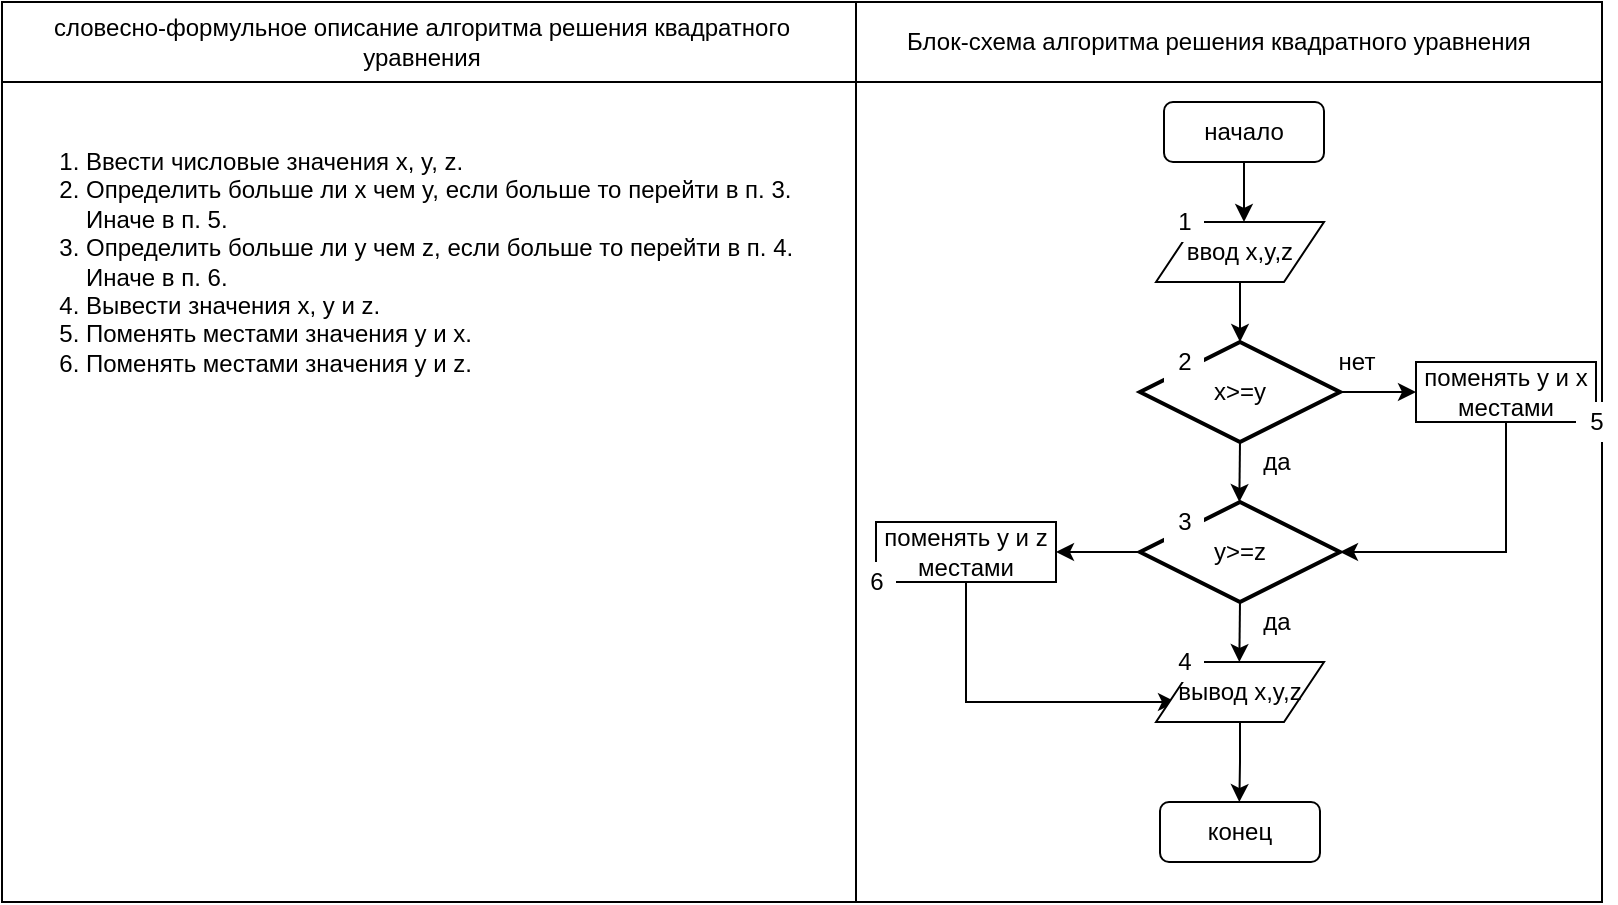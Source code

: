 <mxfile version="15.0.6" type="device"><diagram id="NhL6qSwtbTDJOrT8wTOA" name="Page-1"><mxGraphModel dx="852" dy="470" grid="1" gridSize="10" guides="1" tooltips="1" connect="1" arrows="1" fold="1" page="1" pageScale="1" pageWidth="827" pageHeight="1169" math="0" shadow="0"><root><mxCell id="0"/><mxCell id="1" parent="0"/><mxCell id="u3saoXTdcf8prbgcuRbT-60" value="" style="verticalLabelPosition=bottom;verticalAlign=top;html=1;shape=mxgraph.basic.rect;fillColor2=none;strokeWidth=1;size=20;indent=5;fillColor=#FFFFFF;" vertex="1" parent="1"><mxGeometry x="20" width="800" height="450" as="geometry"/></mxCell><mxCell id="u3saoXTdcf8prbgcuRbT-2" style="edgeStyle=orthogonalEdgeStyle;rounded=0;orthogonalLoop=1;jettySize=auto;html=1;exitX=0.5;exitY=1;exitDx=0;exitDy=0;" edge="1" parent="1" source="u3saoXTdcf8prbgcuRbT-1"><mxGeometry relative="1" as="geometry"><mxPoint x="641" y="110" as="targetPoint"/></mxGeometry></mxCell><mxCell id="u3saoXTdcf8prbgcuRbT-1" value="начало" style="rounded=1;whiteSpace=wrap;html=1;" vertex="1" parent="1"><mxGeometry x="601" y="50" width="80" height="30" as="geometry"/></mxCell><mxCell id="u3saoXTdcf8prbgcuRbT-4" style="edgeStyle=orthogonalEdgeStyle;rounded=0;orthogonalLoop=1;jettySize=auto;html=1;exitX=0.5;exitY=1;exitDx=0;exitDy=0;" edge="1" parent="1" source="u3saoXTdcf8prbgcuRbT-3"><mxGeometry relative="1" as="geometry"><mxPoint x="639" y="170" as="targetPoint"/></mxGeometry></mxCell><mxCell id="u3saoXTdcf8prbgcuRbT-3" value="ввод x,y,z" style="shape=parallelogram;perimeter=parallelogramPerimeter;whiteSpace=wrap;html=1;fixedSize=1;" vertex="1" parent="1"><mxGeometry x="597" y="110" width="84" height="30" as="geometry"/></mxCell><mxCell id="u3saoXTdcf8prbgcuRbT-29" style="edgeStyle=orthogonalEdgeStyle;rounded=0;orthogonalLoop=1;jettySize=auto;html=1;exitX=0.5;exitY=1;exitDx=0;exitDy=0;exitPerimeter=0;" edge="1" parent="1" source="u3saoXTdcf8prbgcuRbT-28"><mxGeometry relative="1" as="geometry"><mxPoint x="638.667" y="250" as="targetPoint"/></mxGeometry></mxCell><mxCell id="u3saoXTdcf8prbgcuRbT-30" style="edgeStyle=orthogonalEdgeStyle;rounded=0;orthogonalLoop=1;jettySize=auto;html=1;exitX=1;exitY=0.5;exitDx=0;exitDy=0;exitPerimeter=0;" edge="1" parent="1" source="u3saoXTdcf8prbgcuRbT-28"><mxGeometry relative="1" as="geometry"><mxPoint x="727" y="195" as="targetPoint"/></mxGeometry></mxCell><mxCell id="u3saoXTdcf8prbgcuRbT-28" value="x&amp;gt;=y" style="strokeWidth=2;html=1;shape=mxgraph.flowchart.decision;whiteSpace=wrap;fontFamily=Helvetica;" vertex="1" parent="1"><mxGeometry x="589" y="170" width="100" height="50" as="geometry"/></mxCell><mxCell id="u3saoXTdcf8prbgcuRbT-31" value="да" style="text;html=1;align=center;verticalAlign=middle;resizable=0;points=[];autosize=1;strokeColor=none;fillColor=none;" vertex="1" parent="1"><mxGeometry x="642" y="220" width="30" height="20" as="geometry"/></mxCell><mxCell id="u3saoXTdcf8prbgcuRbT-32" value="нет" style="text;html=1;align=center;verticalAlign=middle;resizable=0;points=[];autosize=1;strokeColor=none;fillColor=none;" vertex="1" parent="1"><mxGeometry x="682" y="170" width="30" height="20" as="geometry"/></mxCell><mxCell id="u3saoXTdcf8prbgcuRbT-38" style="edgeStyle=orthogonalEdgeStyle;rounded=0;orthogonalLoop=1;jettySize=auto;html=1;exitX=0.5;exitY=1;exitDx=0;exitDy=0;entryX=1;entryY=0.5;entryDx=0;entryDy=0;entryPerimeter=0;" edge="1" parent="1" source="u3saoXTdcf8prbgcuRbT-34" target="u3saoXTdcf8prbgcuRbT-35"><mxGeometry relative="1" as="geometry"/></mxCell><mxCell id="u3saoXTdcf8prbgcuRbT-34" value="&lt;div&gt;поменять y и x&lt;/div&gt;&lt;div&gt;местами&lt;br&gt;&lt;/div&gt;" style="rounded=0;whiteSpace=wrap;html=1;" vertex="1" parent="1"><mxGeometry x="727" y="180" width="90" height="30" as="geometry"/></mxCell><mxCell id="u3saoXTdcf8prbgcuRbT-36" style="edgeStyle=orthogonalEdgeStyle;rounded=0;orthogonalLoop=1;jettySize=auto;html=1;exitX=0.5;exitY=1;exitDx=0;exitDy=0;exitPerimeter=0;" edge="1" parent="1" source="u3saoXTdcf8prbgcuRbT-35"><mxGeometry relative="1" as="geometry"><mxPoint x="638.667" y="330" as="targetPoint"/></mxGeometry></mxCell><mxCell id="u3saoXTdcf8prbgcuRbT-39" style="edgeStyle=orthogonalEdgeStyle;rounded=0;orthogonalLoop=1;jettySize=auto;html=1;exitX=0;exitY=0.5;exitDx=0;exitDy=0;exitPerimeter=0;" edge="1" parent="1" source="u3saoXTdcf8prbgcuRbT-35"><mxGeometry relative="1" as="geometry"><mxPoint x="547" y="275" as="targetPoint"/></mxGeometry></mxCell><mxCell id="u3saoXTdcf8prbgcuRbT-35" value="y&amp;gt;=z" style="strokeWidth=2;html=1;shape=mxgraph.flowchart.decision;whiteSpace=wrap;fontFamily=Helvetica;" vertex="1" parent="1"><mxGeometry x="589" y="250" width="100" height="50" as="geometry"/></mxCell><mxCell id="u3saoXTdcf8prbgcuRbT-37" value="да" style="text;html=1;align=center;verticalAlign=middle;resizable=0;points=[];autosize=1;strokeColor=none;fillColor=none;" vertex="1" parent="1"><mxGeometry x="642" y="300" width="30" height="20" as="geometry"/></mxCell><mxCell id="u3saoXTdcf8prbgcuRbT-46" style="edgeStyle=orthogonalEdgeStyle;rounded=0;orthogonalLoop=1;jettySize=auto;html=1;exitX=0.5;exitY=1;exitDx=0;exitDy=0;" edge="1" parent="1" source="u3saoXTdcf8prbgcuRbT-40"><mxGeometry relative="1" as="geometry"><mxPoint x="607" y="350" as="targetPoint"/><Array as="points"><mxPoint x="502" y="350"/></Array></mxGeometry></mxCell><mxCell id="u3saoXTdcf8prbgcuRbT-40" value="&lt;div&gt;поменять y и z&lt;br&gt;&lt;/div&gt;&lt;div&gt;местами&lt;br&gt;&lt;/div&gt;" style="rounded=0;whiteSpace=wrap;html=1;" vertex="1" parent="1"><mxGeometry x="457" y="260" width="90" height="30" as="geometry"/></mxCell><mxCell id="u3saoXTdcf8prbgcuRbT-44" style="edgeStyle=orthogonalEdgeStyle;rounded=0;orthogonalLoop=1;jettySize=auto;html=1;exitX=0.5;exitY=1;exitDx=0;exitDy=0;" edge="1" parent="1" source="u3saoXTdcf8prbgcuRbT-42"><mxGeometry relative="1" as="geometry"><mxPoint x="638.667" y="400" as="targetPoint"/></mxGeometry></mxCell><mxCell id="u3saoXTdcf8prbgcuRbT-42" value="вывод x,y,z" style="shape=parallelogram;perimeter=parallelogramPerimeter;whiteSpace=wrap;html=1;fixedSize=1;" vertex="1" parent="1"><mxGeometry x="597" y="330" width="84" height="30" as="geometry"/></mxCell><mxCell id="u3saoXTdcf8prbgcuRbT-43" value="конец" style="rounded=1;whiteSpace=wrap;html=1;" vertex="1" parent="1"><mxGeometry x="599" y="400" width="80" height="30" as="geometry"/></mxCell><mxCell id="u3saoXTdcf8prbgcuRbT-49" value="1" style="text;html=1;align=center;verticalAlign=middle;resizable=0;points=[];autosize=1;strokeColor=none;fillColor=#FFFFFF;" vertex="1" parent="1"><mxGeometry x="601" y="100" width="20" height="20" as="geometry"/></mxCell><mxCell id="u3saoXTdcf8prbgcuRbT-51" value="2" style="text;html=1;align=center;verticalAlign=middle;resizable=0;points=[];autosize=1;strokeColor=none;fillColor=#FFFFFF;" vertex="1" parent="1"><mxGeometry x="601" y="170" width="20" height="20" as="geometry"/></mxCell><mxCell id="u3saoXTdcf8prbgcuRbT-52" value="&lt;div&gt;3&lt;/div&gt;" style="text;html=1;align=center;verticalAlign=middle;resizable=0;points=[];autosize=1;strokeColor=none;fillColor=#FFFFFF;" vertex="1" parent="1"><mxGeometry x="601" y="250" width="20" height="20" as="geometry"/></mxCell><mxCell id="u3saoXTdcf8prbgcuRbT-53" value="4" style="text;html=1;align=center;verticalAlign=middle;resizable=0;points=[];autosize=1;strokeColor=none;fillColor=#FFFFFF;" vertex="1" parent="1"><mxGeometry x="601" y="320" width="20" height="20" as="geometry"/></mxCell><mxCell id="u3saoXTdcf8prbgcuRbT-54" value="5" style="text;html=1;align=center;verticalAlign=middle;resizable=0;points=[];autosize=1;strokeColor=none;fillColor=#FFFFFF;" vertex="1" parent="1"><mxGeometry x="807" y="200" width="20" height="20" as="geometry"/></mxCell><mxCell id="u3saoXTdcf8prbgcuRbT-55" value="6" style="text;html=1;align=center;verticalAlign=middle;resizable=0;points=[];autosize=1;strokeColor=none;fillColor=#FFFFFF;" vertex="1" parent="1"><mxGeometry x="447" y="280" width="20" height="20" as="geometry"/></mxCell><mxCell id="u3saoXTdcf8prbgcuRbT-61" value="" style="shape=partialRectangle;whiteSpace=wrap;html=1;right=0;top=0;bottom=0;fillColor=none;routingCenterX=-0.5;rotation=90;" vertex="1" parent="1"><mxGeometry x="360" y="-300" width="120" height="800" as="geometry"/></mxCell><mxCell id="u3saoXTdcf8prbgcuRbT-62" value="" style="shape=partialRectangle;whiteSpace=wrap;html=1;right=0;top=0;bottom=0;fillColor=none;routingCenterX=-0.5;" vertex="1" parent="1"><mxGeometry x="447" width="120" height="450" as="geometry"/></mxCell><mxCell id="u3saoXTdcf8prbgcuRbT-63" value="Блок-схема алгоритма решения квадратного уравнения" style="text;html=1;strokeColor=none;fillColor=none;align=center;verticalAlign=middle;whiteSpace=wrap;rounded=0;" vertex="1" parent="1"><mxGeometry x="447" width="363" height="40" as="geometry"/></mxCell><mxCell id="u3saoXTdcf8prbgcuRbT-64" value="словесно-формульное описание алгоритма решения квадратного уравнения" style="text;html=1;strokeColor=none;fillColor=none;align=center;verticalAlign=middle;whiteSpace=wrap;rounded=0;" vertex="1" parent="1"><mxGeometry x="20" width="420" height="40" as="geometry"/></mxCell><mxCell id="u3saoXTdcf8prbgcuRbT-66" value="&lt;div align=&quot;left&quot;&gt;&lt;ol&gt;&lt;li&gt;Ввести числовые значения x, y, z.&lt;/li&gt;&lt;li&gt;Определить больше ли x чем y, если больше то перейти в п. 3. Иначе в п. 5.&lt;br&gt;&lt;/li&gt;&lt;li&gt;Определить больше ли y чем z, если больше то перейти в п. 4. Иначе в п. 6.&lt;/li&gt;&lt;li&gt;Вывести значения x, y и z.&lt;/li&gt;&lt;li&gt;Поменять местами значения y и x.&lt;/li&gt;&lt;li&gt;Поменять местами значения y и z.&lt;br&gt;&lt;/li&gt;&lt;/ol&gt;&lt;/div&gt;" style="text;html=1;fillColor=none;align=left;verticalAlign=middle;whiteSpace=wrap;rounded=0;" vertex="1" parent="1"><mxGeometry x="20" y="40" width="420" height="180" as="geometry"/></mxCell></root></mxGraphModel></diagram></mxfile>